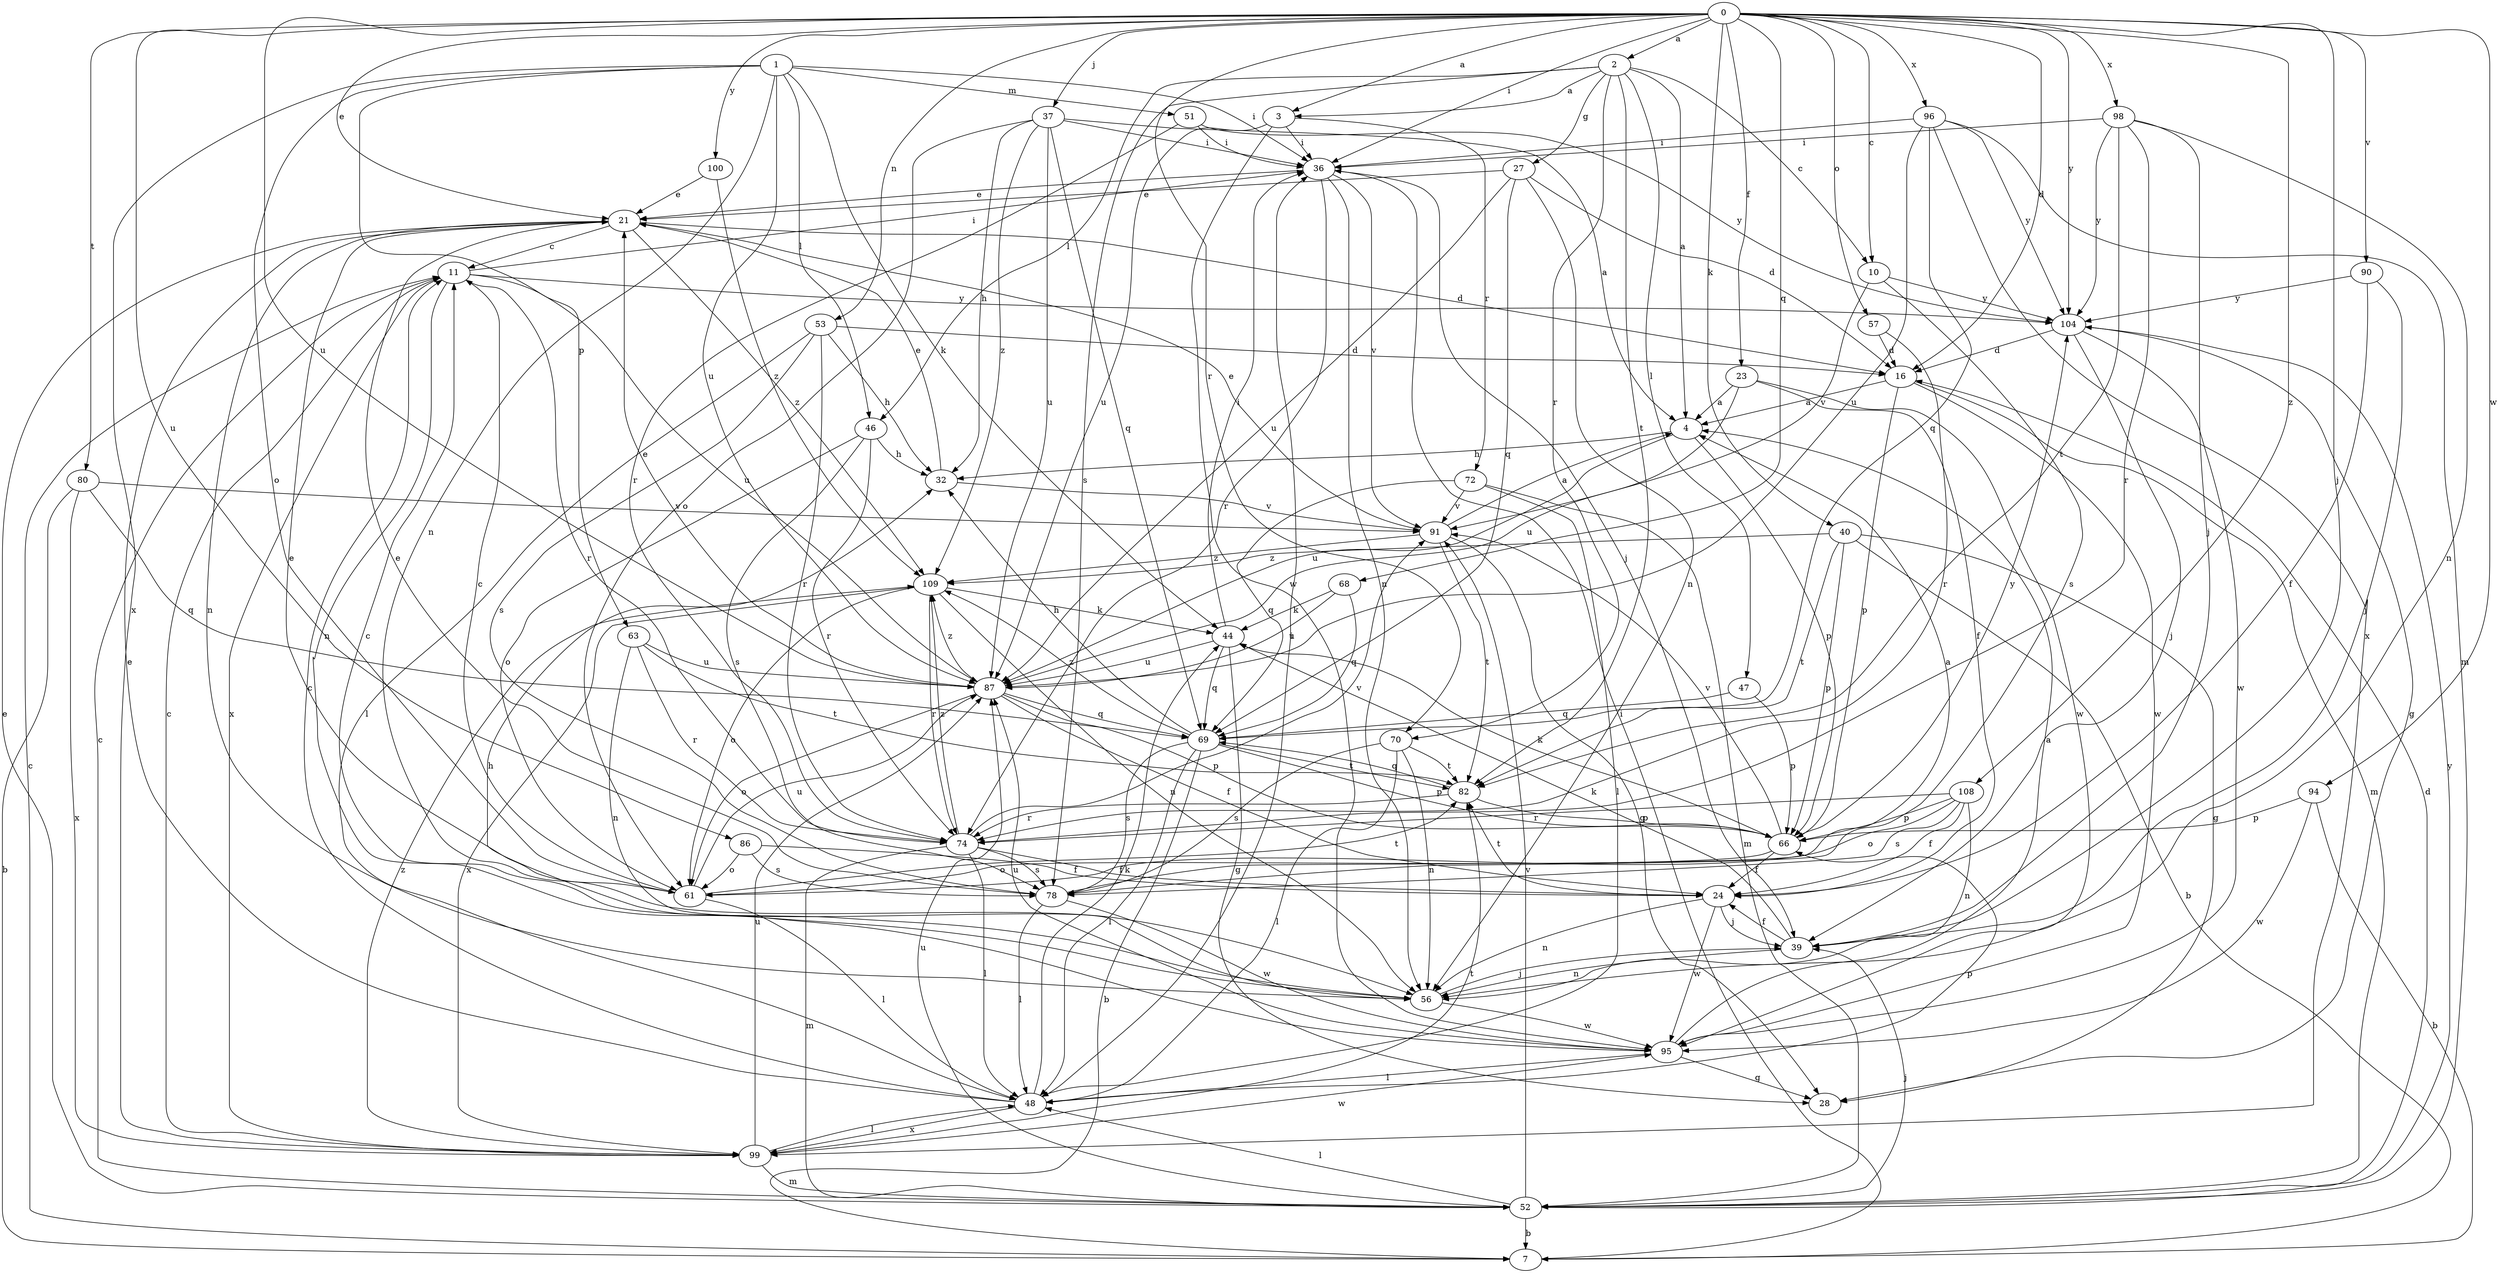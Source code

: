 strict digraph  {
0;
1;
2;
3;
4;
7;
10;
11;
16;
21;
23;
24;
27;
28;
32;
36;
37;
39;
40;
44;
46;
47;
48;
51;
52;
53;
56;
57;
61;
63;
66;
68;
69;
70;
72;
74;
78;
80;
82;
86;
87;
90;
91;
94;
95;
96;
98;
99;
100;
104;
108;
109;
0 -> 2  [label=a];
0 -> 3  [label=a];
0 -> 10  [label=c];
0 -> 16  [label=d];
0 -> 21  [label=e];
0 -> 23  [label=f];
0 -> 36  [label=i];
0 -> 37  [label=j];
0 -> 39  [label=j];
0 -> 40  [label=k];
0 -> 53  [label=n];
0 -> 57  [label=o];
0 -> 68  [label=q];
0 -> 70  [label=r];
0 -> 80  [label=t];
0 -> 86  [label=u];
0 -> 87  [label=u];
0 -> 90  [label=v];
0 -> 94  [label=w];
0 -> 96  [label=x];
0 -> 98  [label=x];
0 -> 100  [label=y];
0 -> 104  [label=y];
0 -> 108  [label=z];
1 -> 36  [label=i];
1 -> 44  [label=k];
1 -> 46  [label=l];
1 -> 51  [label=m];
1 -> 56  [label=n];
1 -> 61  [label=o];
1 -> 63  [label=p];
1 -> 87  [label=u];
1 -> 99  [label=x];
2 -> 3  [label=a];
2 -> 4  [label=a];
2 -> 10  [label=c];
2 -> 27  [label=g];
2 -> 46  [label=l];
2 -> 47  [label=l];
2 -> 70  [label=r];
2 -> 78  [label=s];
2 -> 82  [label=t];
3 -> 36  [label=i];
3 -> 72  [label=r];
3 -> 87  [label=u];
3 -> 95  [label=w];
4 -> 32  [label=h];
4 -> 66  [label=p];
4 -> 87  [label=u];
7 -> 11  [label=c];
7 -> 36  [label=i];
10 -> 78  [label=s];
10 -> 91  [label=v];
10 -> 104  [label=y];
11 -> 36  [label=i];
11 -> 56  [label=n];
11 -> 74  [label=r];
11 -> 87  [label=u];
11 -> 99  [label=x];
11 -> 104  [label=y];
16 -> 4  [label=a];
16 -> 52  [label=m];
16 -> 66  [label=p];
16 -> 95  [label=w];
21 -> 11  [label=c];
21 -> 16  [label=d];
21 -> 56  [label=n];
21 -> 109  [label=z];
23 -> 4  [label=a];
23 -> 24  [label=f];
23 -> 87  [label=u];
23 -> 95  [label=w];
24 -> 39  [label=j];
24 -> 56  [label=n];
24 -> 82  [label=t];
24 -> 95  [label=w];
27 -> 16  [label=d];
27 -> 21  [label=e];
27 -> 56  [label=n];
27 -> 69  [label=q];
27 -> 87  [label=u];
32 -> 21  [label=e];
32 -> 91  [label=v];
36 -> 21  [label=e];
36 -> 39  [label=j];
36 -> 56  [label=n];
36 -> 74  [label=r];
36 -> 91  [label=v];
37 -> 4  [label=a];
37 -> 32  [label=h];
37 -> 36  [label=i];
37 -> 61  [label=o];
37 -> 69  [label=q];
37 -> 87  [label=u];
37 -> 109  [label=z];
39 -> 24  [label=f];
39 -> 44  [label=k];
39 -> 56  [label=n];
40 -> 7  [label=b];
40 -> 28  [label=g];
40 -> 66  [label=p];
40 -> 82  [label=t];
40 -> 109  [label=z];
44 -> 28  [label=g];
44 -> 36  [label=i];
44 -> 69  [label=q];
44 -> 87  [label=u];
46 -> 32  [label=h];
46 -> 61  [label=o];
46 -> 74  [label=r];
46 -> 78  [label=s];
47 -> 66  [label=p];
47 -> 69  [label=q];
48 -> 11  [label=c];
48 -> 21  [label=e];
48 -> 36  [label=i];
48 -> 44  [label=k];
48 -> 66  [label=p];
48 -> 99  [label=x];
51 -> 36  [label=i];
51 -> 74  [label=r];
51 -> 104  [label=y];
52 -> 7  [label=b];
52 -> 11  [label=c];
52 -> 16  [label=d];
52 -> 21  [label=e];
52 -> 39  [label=j];
52 -> 48  [label=l];
52 -> 87  [label=u];
52 -> 91  [label=v];
52 -> 104  [label=y];
53 -> 16  [label=d];
53 -> 32  [label=h];
53 -> 48  [label=l];
53 -> 74  [label=r];
53 -> 78  [label=s];
56 -> 11  [label=c];
56 -> 39  [label=j];
56 -> 95  [label=w];
57 -> 16  [label=d];
57 -> 74  [label=r];
61 -> 11  [label=c];
61 -> 21  [label=e];
61 -> 48  [label=l];
61 -> 82  [label=t];
61 -> 87  [label=u];
63 -> 56  [label=n];
63 -> 74  [label=r];
63 -> 82  [label=t];
63 -> 87  [label=u];
66 -> 24  [label=f];
66 -> 44  [label=k];
66 -> 61  [label=o];
66 -> 91  [label=v];
66 -> 104  [label=y];
68 -> 44  [label=k];
68 -> 69  [label=q];
68 -> 87  [label=u];
69 -> 7  [label=b];
69 -> 32  [label=h];
69 -> 48  [label=l];
69 -> 66  [label=p];
69 -> 78  [label=s];
69 -> 82  [label=t];
69 -> 109  [label=z];
70 -> 48  [label=l];
70 -> 56  [label=n];
70 -> 78  [label=s];
70 -> 82  [label=t];
72 -> 48  [label=l];
72 -> 52  [label=m];
72 -> 69  [label=q];
72 -> 91  [label=v];
74 -> 24  [label=f];
74 -> 48  [label=l];
74 -> 52  [label=m];
74 -> 78  [label=s];
74 -> 91  [label=v];
74 -> 109  [label=z];
78 -> 4  [label=a];
78 -> 21  [label=e];
78 -> 48  [label=l];
78 -> 95  [label=w];
80 -> 7  [label=b];
80 -> 69  [label=q];
80 -> 91  [label=v];
80 -> 99  [label=x];
82 -> 66  [label=p];
82 -> 69  [label=q];
82 -> 74  [label=r];
86 -> 24  [label=f];
86 -> 61  [label=o];
86 -> 78  [label=s];
87 -> 21  [label=e];
87 -> 24  [label=f];
87 -> 61  [label=o];
87 -> 66  [label=p];
87 -> 69  [label=q];
87 -> 109  [label=z];
90 -> 24  [label=f];
90 -> 39  [label=j];
90 -> 104  [label=y];
91 -> 4  [label=a];
91 -> 21  [label=e];
91 -> 28  [label=g];
91 -> 82  [label=t];
91 -> 109  [label=z];
94 -> 7  [label=b];
94 -> 66  [label=p];
94 -> 95  [label=w];
95 -> 4  [label=a];
95 -> 28  [label=g];
95 -> 32  [label=h];
95 -> 48  [label=l];
95 -> 87  [label=u];
96 -> 36  [label=i];
96 -> 52  [label=m];
96 -> 69  [label=q];
96 -> 87  [label=u];
96 -> 99  [label=x];
96 -> 104  [label=y];
98 -> 36  [label=i];
98 -> 39  [label=j];
98 -> 56  [label=n];
98 -> 74  [label=r];
98 -> 82  [label=t];
98 -> 104  [label=y];
99 -> 11  [label=c];
99 -> 48  [label=l];
99 -> 52  [label=m];
99 -> 82  [label=t];
99 -> 87  [label=u];
99 -> 95  [label=w];
99 -> 109  [label=z];
100 -> 21  [label=e];
100 -> 109  [label=z];
104 -> 16  [label=d];
104 -> 28  [label=g];
104 -> 39  [label=j];
104 -> 95  [label=w];
108 -> 24  [label=f];
108 -> 56  [label=n];
108 -> 61  [label=o];
108 -> 66  [label=p];
108 -> 74  [label=r];
108 -> 78  [label=s];
109 -> 44  [label=k];
109 -> 56  [label=n];
109 -> 61  [label=o];
109 -> 74  [label=r];
109 -> 99  [label=x];
}
